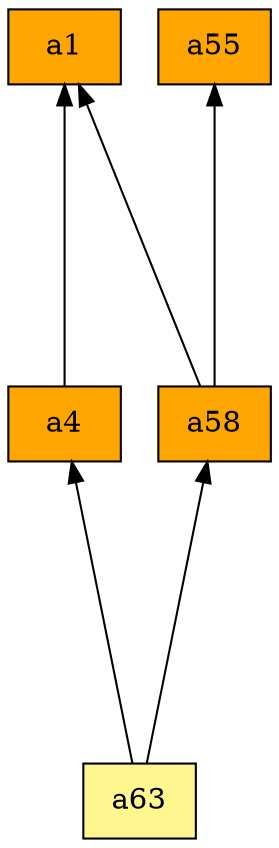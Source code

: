 digraph G {
rankdir=BT;ranksep="2.0";
"a1" [shape=record,fillcolor=orange,style=filled,label="{a1}"];
"a58" [shape=record,fillcolor=orange,style=filled,label="{a58}"];
"a63" [shape=record,fillcolor=khaki1,style=filled,label="{a63}"];
"a4" [shape=record,fillcolor=orange,style=filled,label="{a4}"];
"a55" [shape=record,fillcolor=orange,style=filled,label="{a55}"];
"a58" -> "a1"
"a58" -> "a55"
"a63" -> "a58"
"a63" -> "a4"
"a4" -> "a1"
}